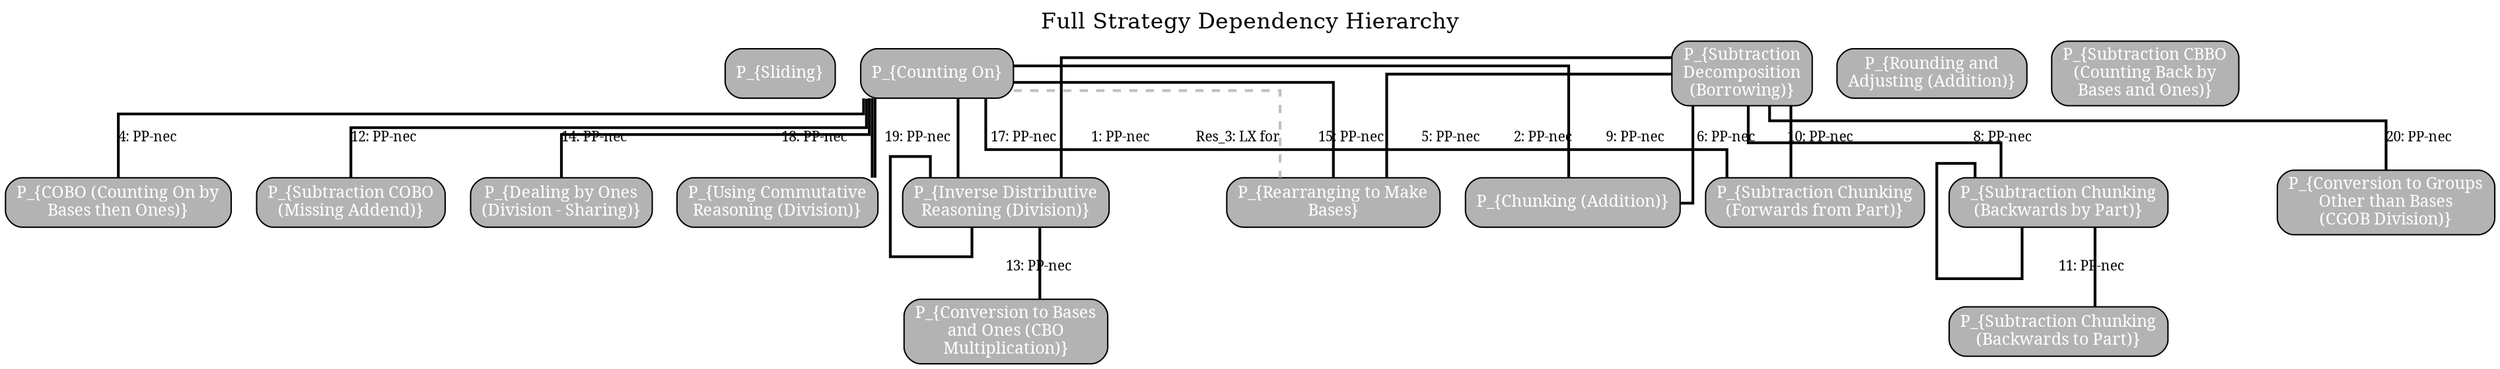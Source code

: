 // Full Strategy Dependency Hierarchy
digraph {
	graph [fontsize=16 label="Full Strategy Dependency Hierarchy" labelloc=t rankdir=TB splines=ortho]
	node [fontname=Serif fontsize=12]
	edge [arrowhead=stealth fontname=Serif fontsize=10 penwidth=2.0]
	S [label="P_{Sliding}" fillcolor=gray70 fontcolor=white shape=box style="filled,rounded"]
	CO [label="P_{Counting On}" fillcolor=gray70 fontcolor=white shape=box style="filled,rounded"]
	RTMB [label="P_{Rearranging to Make\nBases}" fillcolor=gray70 fontcolor=white shape=box style="filled,rounded"]
	CCOBBTO [label="P_{COBO (Counting On by\nBases then Ones)}" fillcolor=gray70 fontcolor=white shape=box style="filled,rounded"]
	RAA [label="P_{Rounding and\nAdjusting (Addition)}" fillcolor=gray70 fontcolor=white shape=box style="filled,rounded"]
	C [label="P_{Chunking (Addition)}" fillcolor=gray70 fontcolor=white shape=box style="filled,rounded"]
	SC [label="P_{Subtraction Chunking\n(Backwards by Part)}" fillcolor=gray70 fontcolor=white shape=box style="filled,rounded"]
	SC_1 [label="P_{Subtraction Chunking\n(Forwards from Part)}" fillcolor=gray70 fontcolor=white shape=box style="filled,rounded"]
	SC_2 [label="P_{Subtraction Chunking\n(Backwards to Part)}" fillcolor=gray70 fontcolor=white shape=box style="filled,rounded"]
	SC_3 [label="P_{Subtraction COBO\n(Missing Addend)}" fillcolor=gray70 fontcolor=white shape=box style="filled,rounded"]
	SCCBBBAO [label="P_{Subtraction CBBO\n(Counting Back by\nBases and Ones)}" fillcolor=gray70 fontcolor=white shape=box style="filled,rounded"]
	SD [label="P_{Subtraction\nDecomposition\n(Borrowing)}" fillcolor=gray70 fontcolor=white shape=box style="filled,rounded"]
	CTBAOCM [label="P_{Conversion to Bases\nand Ones (CBO\nMultiplication)}" fillcolor=gray70 fontcolor=white shape=box style="filled,rounded"]
	DBO [label="P_{Dealing by Ones\n(Division - Sharing)}" fillcolor=gray70 fontcolor=white shape=box style="filled,rounded"]
	IDRD [label="P_{Inverse Distributive\nReasoning (Division)}" fillcolor=gray70 fontcolor=white shape=box style="filled,rounded"]
	UCRD [label="P_{Using Commutative\nReasoning (Division)}" fillcolor=gray70 fontcolor=white shape=box style="filled,rounded"]
	CTGOTBCD [label="P_{Conversion to Groups\nOther than Bases\n(CGOB Division)}" fillcolor=gray70 fontcolor=white shape=box style="filled,rounded"]
	CO -> RTMB [label="1: PP-nec" color=black style=solid]
	SD -> RTMB [label="2: PP-nec" color=black style=solid]
	CO -> RTMB [label="Res_3: LX for" color=gray style=dashed tooltip="Makes explicit the principle:\nAssociativity of addition can be used\nfor strategic advantage."]
	CO -> CCOBBTO [label="4: PP-nec" color=black style=solid]
	CO -> C [label="5: PP-nec" color=black style=solid]
	SD -> C [label="6: PP-nec" color=black style=solid]
	SC -> SC [label="7: PP-nec" color=black style=solid]
	SD -> SC [label="8: PP-nec" color=black style=solid]
	CO -> SC_1 [label="9: PP-nec" color=black style=solid]
	SD -> SC_1 [label="10: PP-nec" color=black style=solid]
	SC -> SC_2 [label="11: PP-nec" color=black style=solid]
	CO -> SC_3 [label="12: PP-nec" color=black style=solid]
	IDRD -> CTBAOCM [label="13: PP-nec" color=black style=solid]
	CO -> DBO [label="14: PP-nec" color=black style=solid]
	SD -> IDRD [label="15: PP-nec" color=black style=solid]
	IDRD -> IDRD [label="16: PP-nec" color=black style=solid]
	CO -> IDRD [label="17: PP-nec" color=black style=solid]
	CO -> UCRD [label="18: PP-nec" color=black style=solid]
	CO -> UCRD [label="19: PP-nec" color=black style=solid]
	SD -> CTGOTBCD [label="20: PP-nec" color=black style=solid]
}
